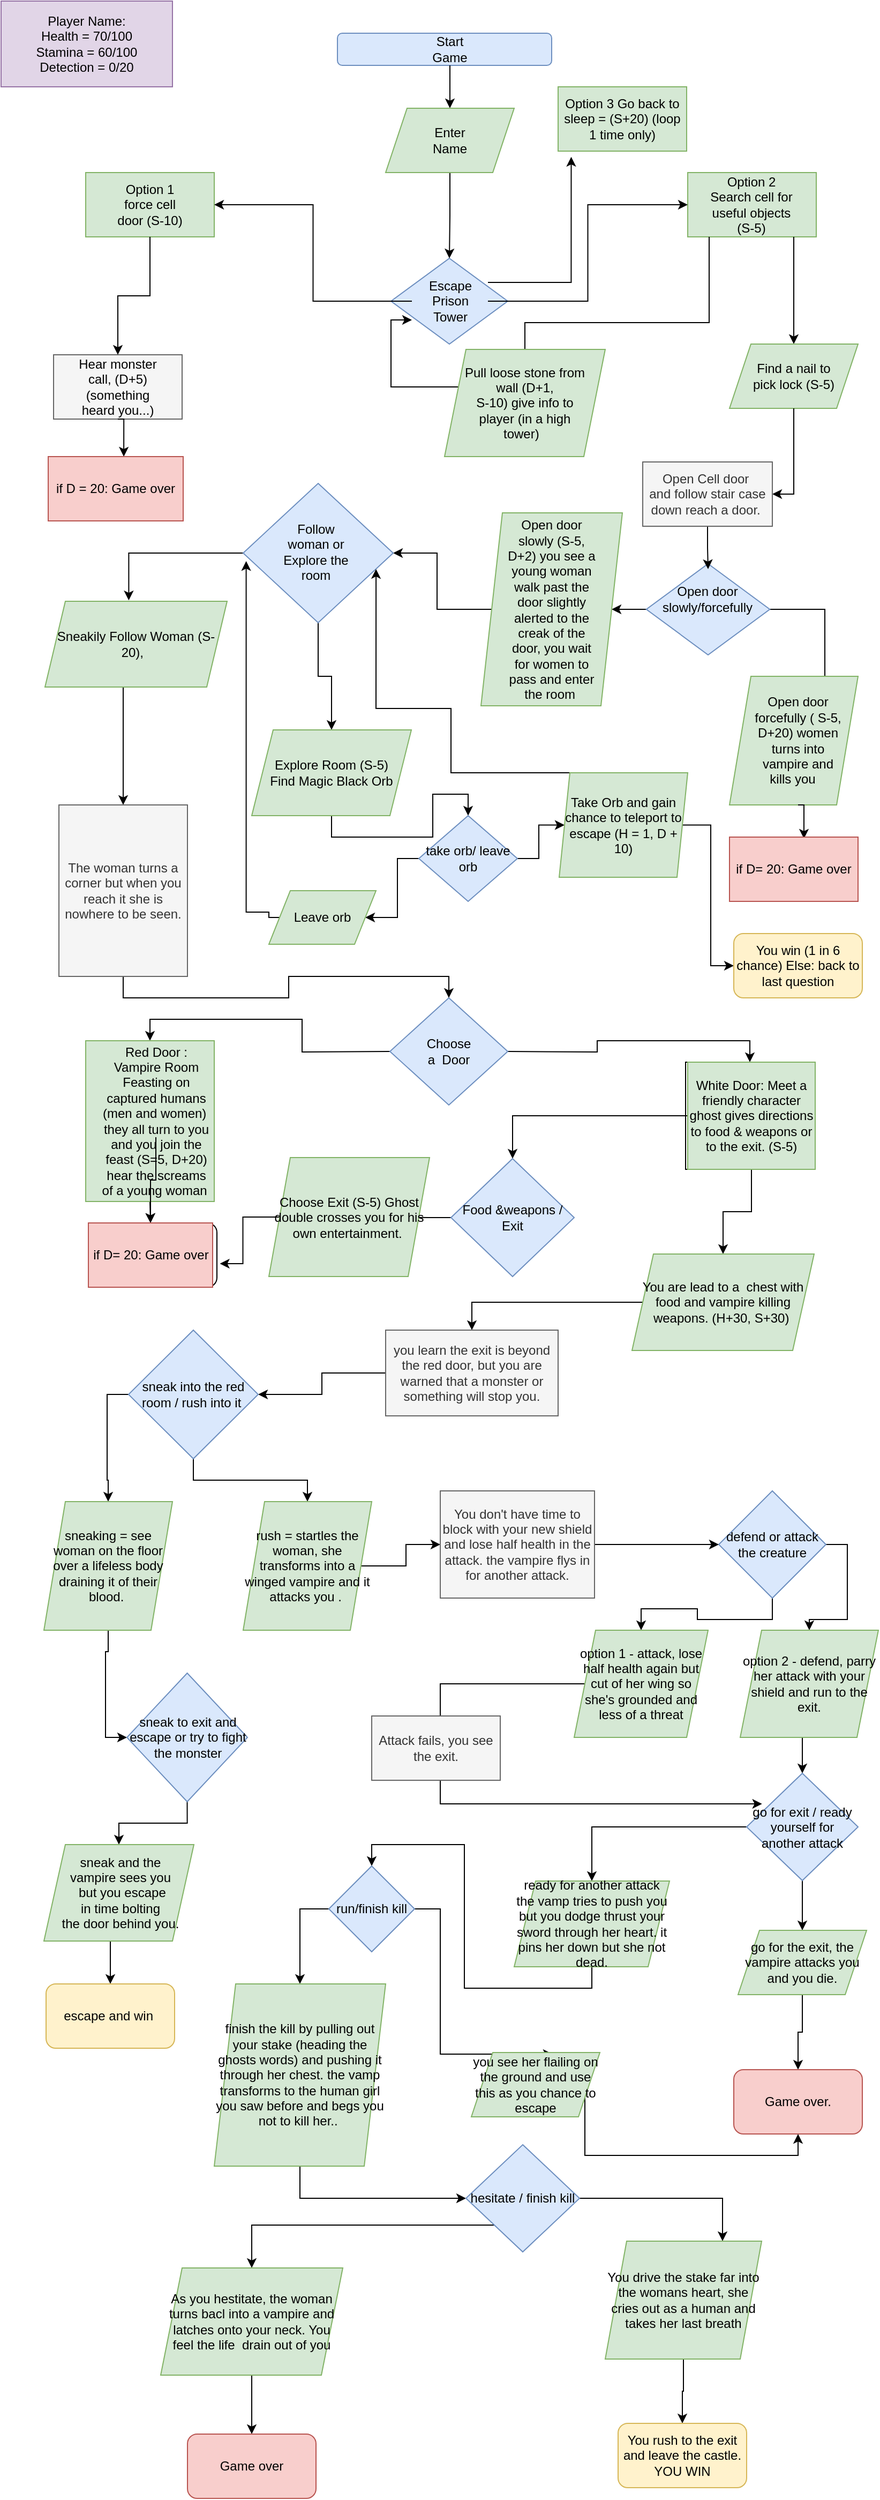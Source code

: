 <mxfile version="14.2.9" type="github">
  <diagram id="AGkp3YgMyCRiQ7xAGxLQ" name="Page-1">
    <mxGraphModel dx="1303" dy="898" grid="1" gridSize="10" guides="1" tooltips="1" connect="1" arrows="1" fold="1" page="1" pageScale="1" pageWidth="827" pageHeight="1169" math="0" shadow="0">
      <root>
        <mxCell id="0" />
        <mxCell id="1" parent="0" />
        <mxCell id="_lOXHjdYw6KjkfScFwBz-4" value="" style="rounded=0;whiteSpace=wrap;html=1;fillColor=#f5f5f5;strokeColor=#666666;fontColor=#333333;" vertex="1" parent="1">
          <mxGeometry x="49" y="330" width="120" height="60" as="geometry" />
        </mxCell>
        <mxCell id="mVKKj_rzwkYYP3pHzG7V-71" style="edgeStyle=orthogonalEdgeStyle;rounded=0;orthogonalLoop=1;jettySize=auto;html=1;exitX=1;exitY=0.5;exitDx=0;exitDy=0;entryX=0.778;entryY=0.143;entryDx=0;entryDy=0;entryPerimeter=0;" parent="1" source="mVKKj_rzwkYYP3pHzG7V-67" target="mVKKj_rzwkYYP3pHzG7V-66" edge="1">
          <mxGeometry relative="1" as="geometry" />
        </mxCell>
        <mxCell id="mVKKj_rzwkYYP3pHzG7V-80" style="edgeStyle=orthogonalEdgeStyle;rounded=0;orthogonalLoop=1;jettySize=auto;html=1;exitX=0;exitY=0.5;exitDx=0;exitDy=0;" parent="1" source="mVKKj_rzwkYYP3pHzG7V-67" target="mVKKj_rzwkYYP3pHzG7V-75" edge="1">
          <mxGeometry relative="1" as="geometry" />
        </mxCell>
        <mxCell id="mVKKj_rzwkYYP3pHzG7V-67" value="" style="rhombus;whiteSpace=wrap;html=1;fillColor=#dae8fc;strokeColor=#6c8ebf;" parent="1" vertex="1">
          <mxGeometry x="602.38" y="525" width="115.25" height="85" as="geometry" />
        </mxCell>
        <mxCell id="mVKKj_rzwkYYP3pHzG7V-27" value="" style="rounded=0;whiteSpace=wrap;html=1;fillColor=#d5e8d4;strokeColor=#82b366;" parent="1" vertex="1">
          <mxGeometry x="79" y="160" width="120" height="60" as="geometry" />
        </mxCell>
        <mxCell id="mVKKj_rzwkYYP3pHzG7V-28" value="" style="rounded=0;whiteSpace=wrap;html=1;fillColor=#d5e8d4;strokeColor=#82b366;" parent="1" vertex="1">
          <mxGeometry x="641" y="160" width="120" height="60" as="geometry" />
        </mxCell>
        <mxCell id="mVKKj_rzwkYYP3pHzG7V-25" value="" style="rhombus;whiteSpace=wrap;html=1;fillColor=#dae8fc;strokeColor=#6c8ebf;" parent="1" vertex="1">
          <mxGeometry x="364" y="240" width="109" height="80" as="geometry" />
        </mxCell>
        <mxCell id="mVKKj_rzwkYYP3pHzG7V-15" style="edgeStyle=orthogonalEdgeStyle;rounded=0;orthogonalLoop=1;jettySize=auto;html=1;exitX=0;exitY=0.5;exitDx=0;exitDy=0;entryX=0.5;entryY=0;entryDx=0;entryDy=0;" parent="1" target="mVKKj_rzwkYYP3pHzG7V-11" edge="1">
          <mxGeometry relative="1" as="geometry">
            <mxPoint x="363" y="980" as="sourcePoint" />
          </mxGeometry>
        </mxCell>
        <mxCell id="mVKKj_rzwkYYP3pHzG7V-16" style="edgeStyle=orthogonalEdgeStyle;rounded=0;orthogonalLoop=1;jettySize=auto;html=1;exitX=1;exitY=0.5;exitDx=0;exitDy=0;entryX=0.5;entryY=0;entryDx=0;entryDy=0;" parent="1" target="mVKKj_rzwkYYP3pHzG7V-12" edge="1">
          <mxGeometry relative="1" as="geometry">
            <mxPoint x="473" y="980" as="sourcePoint" />
          </mxGeometry>
        </mxCell>
        <mxCell id="mVKKj_rzwkYYP3pHzG7V-9" value="" style="rhombus;whiteSpace=wrap;html=1;fillColor=#dae8fc;strokeColor=#6c8ebf;" parent="1" vertex="1">
          <mxGeometry x="363" y="930" width="110" height="100" as="geometry" />
        </mxCell>
        <object label="" id="mVKKj_rzwkYYP3pHzG7V-1">
          <mxCell style="rounded=1;whiteSpace=wrap;html=1;fillColor=#dae8fc;strokeColor=#6c8ebf;" parent="1" vertex="1">
            <mxGeometry x="314" y="30" width="200" height="30" as="geometry" />
          </mxCell>
        </object>
        <mxCell id="mVKKj_rzwkYYP3pHzG7V-8" style="edgeStyle=orthogonalEdgeStyle;rounded=0;orthogonalLoop=1;jettySize=auto;html=1;entryX=0.5;entryY=0;entryDx=0;entryDy=0;" parent="1" target="mVKKj_rzwkYYP3pHzG7V-3" edge="1">
          <mxGeometry relative="1" as="geometry">
            <mxPoint x="419" y="70" as="sourcePoint" />
            <Array as="points">
              <mxPoint x="419" y="60" />
              <mxPoint x="419" y="60" />
            </Array>
          </mxGeometry>
        </mxCell>
        <mxCell id="mVKKj_rzwkYYP3pHzG7V-2" value="Start Game" style="text;html=1;strokeColor=none;fillColor=none;align=center;verticalAlign=middle;whiteSpace=wrap;rounded=0;" parent="1" vertex="1">
          <mxGeometry x="399" y="35" width="40" height="20" as="geometry" />
        </mxCell>
        <mxCell id="mVKKj_rzwkYYP3pHzG7V-26" style="edgeStyle=orthogonalEdgeStyle;rounded=0;orthogonalLoop=1;jettySize=auto;html=1;exitX=0.5;exitY=1;exitDx=0;exitDy=0;entryX=0.5;entryY=0;entryDx=0;entryDy=0;" parent="1" source="mVKKj_rzwkYYP3pHzG7V-3" target="mVKKj_rzwkYYP3pHzG7V-25" edge="1">
          <mxGeometry relative="1" as="geometry" />
        </mxCell>
        <mxCell id="mVKKj_rzwkYYP3pHzG7V-3" value="" style="shape=parallelogram;perimeter=parallelogramPerimeter;whiteSpace=wrap;html=1;fixedSize=1;fillColor=#d5e8d4;strokeColor=#82b366;" parent="1" vertex="1">
          <mxGeometry x="359" y="100" width="120" height="60" as="geometry" />
        </mxCell>
        <mxCell id="mVKKj_rzwkYYP3pHzG7V-6" value="Enter Name" style="text;html=1;strokeColor=none;fillColor=none;align=center;verticalAlign=middle;whiteSpace=wrap;rounded=0;" parent="1" vertex="1">
          <mxGeometry x="399" y="120" width="40" height="20" as="geometry" />
        </mxCell>
        <mxCell id="mVKKj_rzwkYYP3pHzG7V-7" style="edgeStyle=orthogonalEdgeStyle;rounded=0;orthogonalLoop=1;jettySize=auto;html=1;exitX=0.5;exitY=1;exitDx=0;exitDy=0;" parent="1" source="mVKKj_rzwkYYP3pHzG7V-6" target="mVKKj_rzwkYYP3pHzG7V-6" edge="1">
          <mxGeometry relative="1" as="geometry" />
        </mxCell>
        <mxCell id="mVKKj_rzwkYYP3pHzG7V-4" value="Choose a&amp;nbsp; Door" style="text;html=1;strokeColor=none;fillColor=none;align=center;verticalAlign=middle;whiteSpace=wrap;rounded=0;" parent="1" vertex="1">
          <mxGeometry x="402" y="950" width="32" height="60" as="geometry" />
        </mxCell>
        <mxCell id="mVKKj_rzwkYYP3pHzG7V-112" style="edgeStyle=orthogonalEdgeStyle;rounded=0;orthogonalLoop=1;jettySize=auto;html=1;exitX=0.5;exitY=1;exitDx=0;exitDy=0;entryX=0.5;entryY=0;entryDx=0;entryDy=0;" parent="1" source="mVKKj_rzwkYYP3pHzG7V-11" target="mVKKj_rzwkYYP3pHzG7V-110" edge="1">
          <mxGeometry relative="1" as="geometry" />
        </mxCell>
        <mxCell id="mVKKj_rzwkYYP3pHzG7V-11" value="" style="rounded=0;whiteSpace=wrap;html=1;fillColor=#d5e8d4;strokeColor=#82b366;" parent="1" vertex="1">
          <mxGeometry x="79" y="970" width="120" height="150" as="geometry" />
        </mxCell>
        <mxCell id="mVKKj_rzwkYYP3pHzG7V-12" value="" style="rounded=0;whiteSpace=wrap;html=1;" parent="1" vertex="1">
          <mxGeometry x="639" y="990" width="120" height="100" as="geometry" />
        </mxCell>
        <mxCell id="aACTHdseWjAm7IjOx82R-12" value="" style="edgeStyle=orthogonalEdgeStyle;rounded=0;orthogonalLoop=1;jettySize=auto;html=1;" parent="1" source="mVKKj_rzwkYYP3pHzG7V-13" target="mVKKj_rzwkYYP3pHzG7V-110" edge="1">
          <mxGeometry relative="1" as="geometry" />
        </mxCell>
        <mxCell id="mVKKj_rzwkYYP3pHzG7V-13" value="Red Door : Vampire Room Feasting on captured humans (men and women)&amp;nbsp;&lt;br&gt;they all turn to you and you join the feast (S=5, D+20) hear the screams of a young woman&amp;nbsp;" style="text;html=1;strokeColor=none;fillColor=none;align=center;verticalAlign=middle;whiteSpace=wrap;rounded=0;" parent="1" vertex="1">
          <mxGeometry x="91.5" y="1030" width="106" height="30" as="geometry" />
        </mxCell>
        <mxCell id="mVKKj_rzwkYYP3pHzG7V-115" style="edgeStyle=orthogonalEdgeStyle;rounded=0;orthogonalLoop=1;jettySize=auto;html=1;exitX=0;exitY=0.5;exitDx=0;exitDy=0;entryX=0.5;entryY=0;entryDx=0;entryDy=0;" parent="1" source="mVKKj_rzwkYYP3pHzG7V-14" target="mVKKj_rzwkYYP3pHzG7V-114" edge="1">
          <mxGeometry relative="1" as="geometry" />
        </mxCell>
        <mxCell id="mVKKj_rzwkYYP3pHzG7V-120" style="edgeStyle=orthogonalEdgeStyle;rounded=0;orthogonalLoop=1;jettySize=auto;html=1;exitX=0.5;exitY=1;exitDx=0;exitDy=0;entryX=0.5;entryY=0;entryDx=0;entryDy=0;" parent="1" source="mVKKj_rzwkYYP3pHzG7V-14" target="mVKKj_rzwkYYP3pHzG7V-119" edge="1">
          <mxGeometry relative="1" as="geometry" />
        </mxCell>
        <mxCell id="mVKKj_rzwkYYP3pHzG7V-14" value="White Door: Meet a friendly character ghost gives directions to food &amp;amp; weapons or to the exit. (S-5)" style="text;html=1;strokeColor=#82b366;fillColor=#d5e8d4;align=center;verticalAlign=middle;whiteSpace=wrap;rounded=0;" parent="1" vertex="1">
          <mxGeometry x="641" y="990" width="119" height="100" as="geometry" />
        </mxCell>
        <mxCell id="mVKKj_rzwkYYP3pHzG7V-52" style="edgeStyle=orthogonalEdgeStyle;rounded=0;orthogonalLoop=1;jettySize=auto;html=1;exitX=0.5;exitY=1;exitDx=0;exitDy=0;entryX=0.5;entryY=0;entryDx=0;entryDy=0;" parent="1" source="mVKKj_rzwkYYP3pHzG7V-22" target="mVKKj_rzwkYYP3pHzG7V-37" edge="1">
          <mxGeometry relative="1" as="geometry" />
        </mxCell>
        <mxCell id="mVKKj_rzwkYYP3pHzG7V-22" value="Option 1 force cell door (S-10)" style="text;html=1;strokeColor=none;fillColor=none;align=center;verticalAlign=middle;whiteSpace=wrap;rounded=0;" parent="1" vertex="1">
          <mxGeometry x="104" y="160" width="70" height="60" as="geometry" />
        </mxCell>
        <mxCell id="mVKKj_rzwkYYP3pHzG7V-53" style="edgeStyle=orthogonalEdgeStyle;rounded=0;orthogonalLoop=1;jettySize=auto;html=1;exitX=1;exitY=1;exitDx=0;exitDy=0;" parent="1" source="mVKKj_rzwkYYP3pHzG7V-23" target="mVKKj_rzwkYYP3pHzG7V-32" edge="1">
          <mxGeometry relative="1" as="geometry" />
        </mxCell>
        <mxCell id="mVKKj_rzwkYYP3pHzG7V-54" style="edgeStyle=orthogonalEdgeStyle;rounded=0;orthogonalLoop=1;jettySize=auto;html=1;exitX=0;exitY=1;exitDx=0;exitDy=0;entryX=0.5;entryY=0;entryDx=0;entryDy=0;" parent="1" source="mVKKj_rzwkYYP3pHzG7V-23" target="mVKKj_rzwkYYP3pHzG7V-35" edge="1">
          <mxGeometry relative="1" as="geometry">
            <Array as="points">
              <mxPoint x="661" y="300" />
              <mxPoint x="489" y="300" />
            </Array>
          </mxGeometry>
        </mxCell>
        <mxCell id="mVKKj_rzwkYYP3pHzG7V-23" value="Option 2 Search cell for useful objects (S-5)" style="text;html=1;strokeColor=none;fillColor=none;align=center;verticalAlign=middle;whiteSpace=wrap;rounded=0;" parent="1" vertex="1">
          <mxGeometry x="661" y="160" width="79" height="60" as="geometry" />
        </mxCell>
        <mxCell id="mVKKj_rzwkYYP3pHzG7V-29" style="edgeStyle=orthogonalEdgeStyle;rounded=0;orthogonalLoop=1;jettySize=auto;html=1;exitX=0;exitY=0.5;exitDx=0;exitDy=0;entryX=1;entryY=0.5;entryDx=0;entryDy=0;" parent="1" source="mVKKj_rzwkYYP3pHzG7V-18" target="mVKKj_rzwkYYP3pHzG7V-27" edge="1">
          <mxGeometry relative="1" as="geometry" />
        </mxCell>
        <mxCell id="mVKKj_rzwkYYP3pHzG7V-30" style="edgeStyle=orthogonalEdgeStyle;rounded=0;orthogonalLoop=1;jettySize=auto;html=1;exitX=1;exitY=0.5;exitDx=0;exitDy=0;entryX=0;entryY=0.5;entryDx=0;entryDy=0;" parent="1" source="mVKKj_rzwkYYP3pHzG7V-18" target="mVKKj_rzwkYYP3pHzG7V-28" edge="1">
          <mxGeometry relative="1" as="geometry" />
        </mxCell>
        <mxCell id="mVKKj_rzwkYYP3pHzG7V-100" style="edgeStyle=orthogonalEdgeStyle;rounded=0;orthogonalLoop=1;jettySize=auto;html=1;exitX=1;exitY=0.25;exitDx=0;exitDy=0;entryX=0.102;entryY=1.09;entryDx=0;entryDy=0;entryPerimeter=0;" parent="1" source="mVKKj_rzwkYYP3pHzG7V-18" target="mVKKj_rzwkYYP3pHzG7V-44" edge="1">
          <mxGeometry relative="1" as="geometry" />
        </mxCell>
        <mxCell id="mVKKj_rzwkYYP3pHzG7V-18" value="Escape Prison Tower" style="text;html=1;strokeColor=none;fillColor=none;align=center;verticalAlign=middle;whiteSpace=wrap;rounded=0;" parent="1" vertex="1">
          <mxGeometry x="383.5" y="245" width="71" height="70" as="geometry" />
        </mxCell>
        <mxCell id="mVKKj_rzwkYYP3pHzG7V-31" value="" style="shape=parallelogram;perimeter=parallelogramPerimeter;whiteSpace=wrap;html=1;fixedSize=1;fillColor=#d5e8d4;strokeColor=#82b366;" parent="1" vertex="1">
          <mxGeometry x="680" y="320" width="120" height="60" as="geometry" />
        </mxCell>
        <mxCell id="mVKKj_rzwkYYP3pHzG7V-57" style="edgeStyle=orthogonalEdgeStyle;rounded=0;orthogonalLoop=1;jettySize=auto;html=1;exitX=0.5;exitY=1;exitDx=0;exitDy=0;entryX=1;entryY=0.5;entryDx=0;entryDy=0;" parent="1" source="mVKKj_rzwkYYP3pHzG7V-32" target="mVKKj_rzwkYYP3pHzG7V-56" edge="1">
          <mxGeometry relative="1" as="geometry" />
        </mxCell>
        <mxCell id="mVKKj_rzwkYYP3pHzG7V-32" value="Find a nail to pick lock (S-5)" style="text;html=1;align=center;verticalAlign=middle;whiteSpace=wrap;rounded=0;" parent="1" vertex="1">
          <mxGeometry x="699" y="320" width="82" height="60" as="geometry" />
        </mxCell>
        <mxCell id="_lOXHjdYw6KjkfScFwBz-10" style="edgeStyle=orthogonalEdgeStyle;rounded=0;orthogonalLoop=1;jettySize=auto;html=1;entryX=0;entryY=0.75;entryDx=0;entryDy=0;" edge="1" parent="1" source="mVKKj_rzwkYYP3pHzG7V-34" target="mVKKj_rzwkYYP3pHzG7V-18">
          <mxGeometry relative="1" as="geometry">
            <Array as="points">
              <mxPoint x="489" y="360" />
              <mxPoint x="364" y="360" />
              <mxPoint x="364" y="298" />
            </Array>
          </mxGeometry>
        </mxCell>
        <mxCell id="mVKKj_rzwkYYP3pHzG7V-34" value="" style="shape=parallelogram;perimeter=parallelogramPerimeter;whiteSpace=wrap;html=1;fixedSize=1;fillColor=#d5e8d4;strokeColor=#82b366;" parent="1" vertex="1">
          <mxGeometry x="414" y="325" width="150" height="100" as="geometry" />
        </mxCell>
        <mxCell id="mVKKj_rzwkYYP3pHzG7V-35" value="Pull loose stone from wall (D+1, &lt;br&gt;S-10) give info to player (in a high tower)&amp;nbsp;&amp;nbsp;" style="text;html=1;strokeColor=none;fillColor=none;align=center;verticalAlign=middle;whiteSpace=wrap;rounded=0;" parent="1" vertex="1">
          <mxGeometry x="431" y="350" width="116" height="50" as="geometry" />
        </mxCell>
        <mxCell id="mVKKj_rzwkYYP3pHzG7V-61" style="edgeStyle=orthogonalEdgeStyle;rounded=0;orthogonalLoop=1;jettySize=auto;html=1;exitX=0.5;exitY=1;exitDx=0;exitDy=0;entryX=0.56;entryY=0;entryDx=0;entryDy=0;entryPerimeter=0;" parent="1" source="mVKKj_rzwkYYP3pHzG7V-37" target="mVKKj_rzwkYYP3pHzG7V-60" edge="1">
          <mxGeometry relative="1" as="geometry">
            <mxPoint x="109" y="400" as="sourcePoint" />
          </mxGeometry>
        </mxCell>
        <mxCell id="mVKKj_rzwkYYP3pHzG7V-37" value="Hear monster call, (D+5) (something heard you...)" style="text;html=1;strokeColor=none;fillColor=none;align=center;verticalAlign=middle;whiteSpace=wrap;rounded=0;" parent="1" vertex="1">
          <mxGeometry x="69" y="330" width="80" height="60" as="geometry" />
        </mxCell>
        <mxCell id="mVKKj_rzwkYYP3pHzG7V-41" value="" style="rounded=0;whiteSpace=wrap;html=1;" parent="1" vertex="1">
          <mxGeometry width="160" height="80" as="geometry" />
        </mxCell>
        <mxCell id="mVKKj_rzwkYYP3pHzG7V-42" value="Player Name:&lt;br&gt;Health = 70/100&lt;br&gt;Stamina = 60/100&lt;br&gt;Detection = 0/20" style="text;html=1;strokeColor=#9673a6;fillColor=#e1d5e7;align=center;verticalAlign=middle;whiteSpace=wrap;rounded=0;" parent="1" vertex="1">
          <mxGeometry width="160" height="80" as="geometry" />
        </mxCell>
        <mxCell id="mVKKj_rzwkYYP3pHzG7V-43" value="" style="rounded=0;whiteSpace=wrap;html=1;" parent="1" vertex="1">
          <mxGeometry x="520" y="80" width="120" height="60" as="geometry" />
        </mxCell>
        <mxCell id="mVKKj_rzwkYYP3pHzG7V-44" value="Option 3 Go back to sleep = (S+20) (loop 1 time only)" style="text;html=1;strokeColor=#82b366;fillColor=#d5e8d4;align=center;verticalAlign=middle;whiteSpace=wrap;rounded=0;" parent="1" vertex="1">
          <mxGeometry x="520" y="80" width="120" height="60" as="geometry" />
        </mxCell>
        <mxCell id="mVKKj_rzwkYYP3pHzG7V-55" value="" style="rounded=0;whiteSpace=wrap;html=1;" parent="1" vertex="1">
          <mxGeometry x="600" y="430" width="120" height="60" as="geometry" />
        </mxCell>
        <mxCell id="mVKKj_rzwkYYP3pHzG7V-70" style="edgeStyle=orthogonalEdgeStyle;rounded=0;orthogonalLoop=1;jettySize=auto;html=1;exitX=0.5;exitY=1;exitDx=0;exitDy=0;entryX=0.506;entryY=0.238;entryDx=0;entryDy=0;entryPerimeter=0;" parent="1" source="mVKKj_rzwkYYP3pHzG7V-56" target="mVKKj_rzwkYYP3pHzG7V-65" edge="1">
          <mxGeometry relative="1" as="geometry" />
        </mxCell>
        <mxCell id="mVKKj_rzwkYYP3pHzG7V-56" value="Open Cell door&amp;nbsp;&lt;br&gt;and follow stair case down reach a door.&amp;nbsp;" style="text;html=1;strokeColor=#666666;fillColor=#f5f5f5;align=center;verticalAlign=middle;whiteSpace=wrap;rounded=0;fontColor=#333333;" parent="1" vertex="1">
          <mxGeometry x="599" y="430" width="121" height="60" as="geometry" />
        </mxCell>
        <mxCell id="mVKKj_rzwkYYP3pHzG7V-59" value="" style="rounded=1;whiteSpace=wrap;html=1;" parent="1" vertex="1">
          <mxGeometry x="44" y="425" width="120" height="60" as="geometry" />
        </mxCell>
        <mxCell id="mVKKj_rzwkYYP3pHzG7V-60" value="if D = 20: Game over" style="text;html=1;strokeColor=#b85450;fillColor=#f8cecc;align=center;verticalAlign=middle;whiteSpace=wrap;rounded=0;" parent="1" vertex="1">
          <mxGeometry x="44" y="425" width="126" height="60" as="geometry" />
        </mxCell>
        <mxCell id="mVKKj_rzwkYYP3pHzG7V-63" value="" style="shape=parallelogram;perimeter=parallelogramPerimeter;whiteSpace=wrap;html=1;fixedSize=1;fillColor=#d5e8d4;strokeColor=#82b366;" parent="1" vertex="1">
          <mxGeometry x="680" y="630" width="120" height="120" as="geometry" />
        </mxCell>
        <mxCell id="mVKKj_rzwkYYP3pHzG7V-74" style="edgeStyle=orthogonalEdgeStyle;rounded=0;orthogonalLoop=1;jettySize=auto;html=1;exitX=0.5;exitY=1;exitDx=0;exitDy=0;entryX=0.579;entryY=0.024;entryDx=0;entryDy=0;entryPerimeter=0;" parent="1" source="mVKKj_rzwkYYP3pHzG7V-66" target="mVKKj_rzwkYYP3pHzG7V-73" edge="1">
          <mxGeometry relative="1" as="geometry" />
        </mxCell>
        <mxCell id="mVKKj_rzwkYYP3pHzG7V-66" value="Open door forcefully ( S-5, D+20) women turns into vampire and kills you&amp;nbsp; &amp;nbsp;" style="text;html=1;strokeColor=none;fillColor=none;align=center;verticalAlign=middle;whiteSpace=wrap;rounded=0;" parent="1" vertex="1">
          <mxGeometry x="699" y="630" width="90" height="120" as="geometry" />
        </mxCell>
        <mxCell id="mVKKj_rzwkYYP3pHzG7V-65" value="Open door slowly/forcefully" style="text;html=1;align=center;verticalAlign=middle;whiteSpace=wrap;rounded=0;" parent="1" vertex="1">
          <mxGeometry x="617.25" y="505" width="84.5" height="105" as="geometry" />
        </mxCell>
        <mxCell id="mVKKj_rzwkYYP3pHzG7V-72" value="" style="rounded=1;whiteSpace=wrap;html=1;" parent="1" vertex="1">
          <mxGeometry x="680" y="780" width="120" height="60" as="geometry" />
        </mxCell>
        <mxCell id="mVKKj_rzwkYYP3pHzG7V-73" value="if D= 20: Game over" style="text;html=1;strokeColor=#b85450;fillColor=#f8cecc;align=center;verticalAlign=middle;whiteSpace=wrap;rounded=0;" parent="1" vertex="1">
          <mxGeometry x="680" y="780" width="120" height="60" as="geometry" />
        </mxCell>
        <mxCell id="mVKKj_rzwkYYP3pHzG7V-82" style="edgeStyle=orthogonalEdgeStyle;rounded=0;orthogonalLoop=1;jettySize=auto;html=1;exitX=0;exitY=0.5;exitDx=0;exitDy=0;entryX=1;entryY=0.5;entryDx=0;entryDy=0;" parent="1" source="mVKKj_rzwkYYP3pHzG7V-75" target="mVKKj_rzwkYYP3pHzG7V-81" edge="1">
          <mxGeometry relative="1" as="geometry" />
        </mxCell>
        <mxCell id="mVKKj_rzwkYYP3pHzG7V-75" value="" style="shape=parallelogram;perimeter=parallelogramPerimeter;whiteSpace=wrap;html=1;fixedSize=1;fillColor=#d5e8d4;strokeColor=#82b366;" parent="1" vertex="1">
          <mxGeometry x="448" y="477.5" width="132" height="180" as="geometry" />
        </mxCell>
        <mxCell id="mVKKj_rzwkYYP3pHzG7V-76" value="Open door slowly (S-5, D+2) you see a young woman walk past the door slightly alerted to the creak of the door, you wait for women to pass and enter the room&amp;nbsp;" style="text;html=1;strokeColor=none;fillColor=none;align=center;verticalAlign=middle;whiteSpace=wrap;rounded=0;" parent="1" vertex="1">
          <mxGeometry x="469" y="507.5" width="90" height="120" as="geometry" />
        </mxCell>
        <mxCell id="mVKKj_rzwkYYP3pHzG7V-88" style="edgeStyle=orthogonalEdgeStyle;rounded=0;orthogonalLoop=1;jettySize=auto;html=1;exitX=0;exitY=0.5;exitDx=0;exitDy=0;entryX=0.46;entryY=-0.011;entryDx=0;entryDy=0;entryPerimeter=0;" parent="1" source="mVKKj_rzwkYYP3pHzG7V-81" target="mVKKj_rzwkYYP3pHzG7V-86" edge="1">
          <mxGeometry relative="1" as="geometry" />
        </mxCell>
        <mxCell id="mVKKj_rzwkYYP3pHzG7V-89" style="edgeStyle=orthogonalEdgeStyle;rounded=0;orthogonalLoop=1;jettySize=auto;html=1;exitX=0.5;exitY=1;exitDx=0;exitDy=0;entryX=0.5;entryY=0;entryDx=0;entryDy=0;" parent="1" source="mVKKj_rzwkYYP3pHzG7V-81" target="mVKKj_rzwkYYP3pHzG7V-87" edge="1">
          <mxGeometry relative="1" as="geometry" />
        </mxCell>
        <mxCell id="mVKKj_rzwkYYP3pHzG7V-81" value="" style="rhombus;whiteSpace=wrap;html=1;fillColor=#dae8fc;strokeColor=#6c8ebf;" parent="1" vertex="1">
          <mxGeometry x="226" y="450" width="140" height="130" as="geometry" />
        </mxCell>
        <mxCell id="mVKKj_rzwkYYP3pHzG7V-83" value="Follow woman or Explore the room" style="text;html=1;strokeColor=none;fillColor=none;align=center;verticalAlign=middle;whiteSpace=wrap;rounded=0;" parent="1" vertex="1">
          <mxGeometry x="262" y="477.5" width="64" height="72.5" as="geometry" />
        </mxCell>
        <mxCell id="mVKKj_rzwkYYP3pHzG7V-102" style="edgeStyle=orthogonalEdgeStyle;rounded=0;orthogonalLoop=1;jettySize=auto;html=1;exitX=0.5;exitY=1;exitDx=0;exitDy=0;entryX=0.5;entryY=0;entryDx=0;entryDy=0;" parent="1" source="mVKKj_rzwkYYP3pHzG7V-86" target="mVKKj_rzwkYYP3pHzG7V-101" edge="1">
          <mxGeometry relative="1" as="geometry">
            <Array as="points">
              <mxPoint x="114" y="640" />
            </Array>
          </mxGeometry>
        </mxCell>
        <mxCell id="mVKKj_rzwkYYP3pHzG7V-86" value="Sneakily Follow Woman (S-20),&amp;nbsp;&amp;nbsp;" style="shape=parallelogram;perimeter=parallelogramPerimeter;whiteSpace=wrap;html=1;fixedSize=1;size=19;fillColor=#d5e8d4;strokeColor=#82b366;" parent="1" vertex="1">
          <mxGeometry x="41" y="560" width="170" height="80" as="geometry" />
        </mxCell>
        <mxCell id="mVKKj_rzwkYYP3pHzG7V-95" style="edgeStyle=orthogonalEdgeStyle;rounded=0;orthogonalLoop=1;jettySize=auto;html=1;exitX=0.5;exitY=1;exitDx=0;exitDy=0;entryX=0.5;entryY=0;entryDx=0;entryDy=0;" parent="1" source="mVKKj_rzwkYYP3pHzG7V-87" target="mVKKj_rzwkYYP3pHzG7V-92" edge="1">
          <mxGeometry relative="1" as="geometry" />
        </mxCell>
        <mxCell id="mVKKj_rzwkYYP3pHzG7V-87" value="Explore Room (S-5)&lt;br&gt;Find Magic Black Orb" style="shape=parallelogram;perimeter=parallelogramPerimeter;whiteSpace=wrap;html=1;fixedSize=1;fillColor=#d5e8d4;strokeColor=#82b366;" parent="1" vertex="1">
          <mxGeometry x="234" y="680" width="149" height="80" as="geometry" />
        </mxCell>
        <mxCell id="mVKKj_rzwkYYP3pHzG7V-96" style="edgeStyle=orthogonalEdgeStyle;rounded=0;orthogonalLoop=1;jettySize=auto;html=1;exitX=1;exitY=0.5;exitDx=0;exitDy=0;entryX=0;entryY=0.5;entryDx=0;entryDy=0;" parent="1" source="mVKKj_rzwkYYP3pHzG7V-92" target="mVKKj_rzwkYYP3pHzG7V-93" edge="1">
          <mxGeometry relative="1" as="geometry" />
        </mxCell>
        <mxCell id="_lOXHjdYw6KjkfScFwBz-7" style="edgeStyle=orthogonalEdgeStyle;rounded=0;orthogonalLoop=1;jettySize=auto;html=1;exitX=0;exitY=0.5;exitDx=0;exitDy=0;entryX=1;entryY=0.5;entryDx=0;entryDy=0;" edge="1" parent="1" source="mVKKj_rzwkYYP3pHzG7V-92" target="mVKKj_rzwkYYP3pHzG7V-94">
          <mxGeometry relative="1" as="geometry" />
        </mxCell>
        <mxCell id="mVKKj_rzwkYYP3pHzG7V-92" value="take orb/ leave orb" style="rhombus;whiteSpace=wrap;html=1;fillColor=#dae8fc;strokeColor=#6c8ebf;" parent="1" vertex="1">
          <mxGeometry x="390" y="760" width="92" height="80" as="geometry" />
        </mxCell>
        <mxCell id="mVKKj_rzwkYYP3pHzG7V-106" style="edgeStyle=orthogonalEdgeStyle;rounded=0;orthogonalLoop=1;jettySize=auto;html=1;exitX=1;exitY=0.5;exitDx=0;exitDy=0;entryX=0;entryY=0.5;entryDx=0;entryDy=0;" parent="1" source="mVKKj_rzwkYYP3pHzG7V-93" target="mVKKj_rzwkYYP3pHzG7V-105" edge="1">
          <mxGeometry relative="1" as="geometry" />
        </mxCell>
        <mxCell id="_lOXHjdYw6KjkfScFwBz-1" style="edgeStyle=orthogonalEdgeStyle;rounded=0;orthogonalLoop=1;jettySize=auto;html=1;exitX=0.25;exitY=0;exitDx=0;exitDy=0;entryX=0.886;entryY=0.615;entryDx=0;entryDy=0;entryPerimeter=0;" edge="1" parent="1" source="mVKKj_rzwkYYP3pHzG7V-93" target="mVKKj_rzwkYYP3pHzG7V-81">
          <mxGeometry relative="1" as="geometry">
            <Array as="points">
              <mxPoint x="420" y="720" />
              <mxPoint x="420" y="660" />
              <mxPoint x="350" y="660" />
            </Array>
          </mxGeometry>
        </mxCell>
        <mxCell id="mVKKj_rzwkYYP3pHzG7V-93" value="Take Orb and gain chance to teleport to escape (H = 1, D + 10)" style="shape=parallelogram;perimeter=parallelogramPerimeter;whiteSpace=wrap;html=1;fixedSize=1;size=10;fillColor=#d5e8d4;strokeColor=#82b366;" parent="1" vertex="1">
          <mxGeometry x="521" y="720" width="120" height="97.5" as="geometry" />
        </mxCell>
        <mxCell id="aACTHdseWjAm7IjOx82R-62" style="edgeStyle=orthogonalEdgeStyle;rounded=0;orthogonalLoop=1;jettySize=auto;html=1;exitX=0;exitY=0.5;exitDx=0;exitDy=0;entryX=0.02;entryY=0.558;entryDx=0;entryDy=0;entryPerimeter=0;" parent="1" source="mVKKj_rzwkYYP3pHzG7V-94" target="mVKKj_rzwkYYP3pHzG7V-81" edge="1">
          <mxGeometry relative="1" as="geometry">
            <Array as="points">
              <mxPoint x="250" y="855" />
              <mxPoint x="250" y="850" />
              <mxPoint x="229" y="850" />
            </Array>
          </mxGeometry>
        </mxCell>
        <mxCell id="mVKKj_rzwkYYP3pHzG7V-94" value="Leave orb" style="shape=parallelogram;perimeter=parallelogramPerimeter;whiteSpace=wrap;html=1;fixedSize=1;fillColor=#d5e8d4;strokeColor=#82b366;" parent="1" vertex="1">
          <mxGeometry x="250" y="830" width="100" height="50" as="geometry" />
        </mxCell>
        <mxCell id="mVKKj_rzwkYYP3pHzG7V-103" style="edgeStyle=orthogonalEdgeStyle;rounded=0;orthogonalLoop=1;jettySize=auto;html=1;exitX=0.5;exitY=1;exitDx=0;exitDy=0;entryX=0.5;entryY=0;entryDx=0;entryDy=0;" parent="1" source="mVKKj_rzwkYYP3pHzG7V-101" target="mVKKj_rzwkYYP3pHzG7V-9" edge="1">
          <mxGeometry relative="1" as="geometry" />
        </mxCell>
        <mxCell id="mVKKj_rzwkYYP3pHzG7V-101" value="The woman turns a corner but when you reach it she is nowhere to be seen." style="rounded=0;whiteSpace=wrap;html=1;fillColor=#f5f5f5;strokeColor=#666666;fontColor=#333333;" parent="1" vertex="1">
          <mxGeometry x="54" y="750" width="120" height="160" as="geometry" />
        </mxCell>
        <mxCell id="mVKKj_rzwkYYP3pHzG7V-105" value="You win (1 in 6 chance) Else: back to last question" style="rounded=1;whiteSpace=wrap;html=1;fillColor=#fff2cc;strokeColor=#d6b656;" parent="1" vertex="1">
          <mxGeometry x="684" y="870" width="120" height="60" as="geometry" />
        </mxCell>
        <mxCell id="mVKKj_rzwkYYP3pHzG7V-109" value="" style="rounded=1;whiteSpace=wrap;html=1;" parent="1" vertex="1">
          <mxGeometry x="81.5" y="1140" width="120" height="60" as="geometry" />
        </mxCell>
        <mxCell id="mVKKj_rzwkYYP3pHzG7V-110" value="if D= 20: Game over" style="text;html=1;strokeColor=#b85450;fillColor=#f8cecc;align=center;verticalAlign=middle;whiteSpace=wrap;rounded=0;" parent="1" vertex="1">
          <mxGeometry x="81.5" y="1140" width="116" height="60" as="geometry" />
        </mxCell>
        <mxCell id="mVKKj_rzwkYYP3pHzG7V-117" style="edgeStyle=orthogonalEdgeStyle;rounded=0;orthogonalLoop=1;jettySize=auto;html=1;exitX=0;exitY=0.5;exitDx=0;exitDy=0;" parent="1" source="mVKKj_rzwkYYP3pHzG7V-114" target="mVKKj_rzwkYYP3pHzG7V-116" edge="1">
          <mxGeometry relative="1" as="geometry" />
        </mxCell>
        <mxCell id="mVKKj_rzwkYYP3pHzG7V-114" value="Food &amp;amp;weapons / Exit" style="rhombus;whiteSpace=wrap;html=1;fillColor=#dae8fc;strokeColor=#6c8ebf;" parent="1" vertex="1">
          <mxGeometry x="420" y="1080" width="115" height="110" as="geometry" />
        </mxCell>
        <mxCell id="mVKKj_rzwkYYP3pHzG7V-118" style="edgeStyle=orthogonalEdgeStyle;rounded=0;orthogonalLoop=1;jettySize=auto;html=1;exitX=0;exitY=0.5;exitDx=0;exitDy=0;entryX=1.023;entryY=0.633;entryDx=0;entryDy=0;entryPerimeter=0;" parent="1" source="mVKKj_rzwkYYP3pHzG7V-116" target="mVKKj_rzwkYYP3pHzG7V-109" edge="1">
          <mxGeometry relative="1" as="geometry" />
        </mxCell>
        <mxCell id="mVKKj_rzwkYYP3pHzG7V-116" value="Choose Exit (S-5) Ghost double crosses you for his own entertainment.&amp;nbsp;" style="shape=parallelogram;perimeter=parallelogramPerimeter;whiteSpace=wrap;html=1;fixedSize=1;fillColor=#d5e8d4;strokeColor=#82b366;" parent="1" vertex="1">
          <mxGeometry x="250" y="1079" width="150" height="111" as="geometry" />
        </mxCell>
        <mxCell id="aACTHdseWjAm7IjOx82R-3" style="edgeStyle=orthogonalEdgeStyle;rounded=0;orthogonalLoop=1;jettySize=auto;html=1;exitX=0;exitY=0.5;exitDx=0;exitDy=0;entryX=0.5;entryY=0;entryDx=0;entryDy=0;" parent="1" source="mVKKj_rzwkYYP3pHzG7V-119" target="aACTHdseWjAm7IjOx82R-2" edge="1">
          <mxGeometry relative="1" as="geometry" />
        </mxCell>
        <mxCell id="mVKKj_rzwkYYP3pHzG7V-119" value="You are lead to a&amp;nbsp; chest with food and vampire killing weapons. (H+30, S+30)&amp;nbsp;" style="shape=parallelogram;perimeter=parallelogramPerimeter;whiteSpace=wrap;html=1;fixedSize=1;fillColor=#d5e8d4;strokeColor=#82b366;" parent="1" vertex="1">
          <mxGeometry x="589" y="1169" width="170" height="90" as="geometry" />
        </mxCell>
        <mxCell id="aACTHdseWjAm7IjOx82R-5" style="edgeStyle=orthogonalEdgeStyle;rounded=0;orthogonalLoop=1;jettySize=auto;html=1;exitX=0;exitY=0.5;exitDx=0;exitDy=0;" parent="1" source="aACTHdseWjAm7IjOx82R-2" target="aACTHdseWjAm7IjOx82R-4" edge="1">
          <mxGeometry relative="1" as="geometry" />
        </mxCell>
        <mxCell id="aACTHdseWjAm7IjOx82R-2" value="you learn the exit is beyond the red door, but you are warned that a monster or something will stop you." style="rounded=0;whiteSpace=wrap;html=1;fillColor=#f5f5f5;strokeColor=#666666;fontColor=#333333;" parent="1" vertex="1">
          <mxGeometry x="359" y="1240" width="161" height="80" as="geometry" />
        </mxCell>
        <mxCell id="aACTHdseWjAm7IjOx82R-8" style="edgeStyle=orthogonalEdgeStyle;rounded=0;orthogonalLoop=1;jettySize=auto;html=1;exitX=0;exitY=0.5;exitDx=0;exitDy=0;entryX=0.5;entryY=0;entryDx=0;entryDy=0;" parent="1" source="aACTHdseWjAm7IjOx82R-4" target="aACTHdseWjAm7IjOx82R-6" edge="1">
          <mxGeometry relative="1" as="geometry" />
        </mxCell>
        <mxCell id="aACTHdseWjAm7IjOx82R-9" style="edgeStyle=orthogonalEdgeStyle;rounded=0;orthogonalLoop=1;jettySize=auto;html=1;exitX=0.5;exitY=1;exitDx=0;exitDy=0;entryX=0.5;entryY=0;entryDx=0;entryDy=0;" parent="1" source="aACTHdseWjAm7IjOx82R-4" target="aACTHdseWjAm7IjOx82R-7" edge="1">
          <mxGeometry relative="1" as="geometry" />
        </mxCell>
        <mxCell id="aACTHdseWjAm7IjOx82R-4" value="sneak into the red room / rush into it&amp;nbsp;" style="rhombus;whiteSpace=wrap;html=1;fillColor=#dae8fc;strokeColor=#6c8ebf;" parent="1" vertex="1">
          <mxGeometry x="119" y="1240" width="121" height="120" as="geometry" />
        </mxCell>
        <mxCell id="aACTHdseWjAm7IjOx82R-52" style="edgeStyle=orthogonalEdgeStyle;rounded=0;orthogonalLoop=1;jettySize=auto;html=1;exitX=0.5;exitY=1;exitDx=0;exitDy=0;entryX=0;entryY=0.5;entryDx=0;entryDy=0;" parent="1" source="aACTHdseWjAm7IjOx82R-6" target="aACTHdseWjAm7IjOx82R-51" edge="1">
          <mxGeometry relative="1" as="geometry" />
        </mxCell>
        <mxCell id="aACTHdseWjAm7IjOx82R-6" value="sneaking = see woman on the floor over a lifeless body draining it of their blood.&amp;nbsp;" style="shape=parallelogram;perimeter=parallelogramPerimeter;whiteSpace=wrap;html=1;fixedSize=1;fillColor=#d5e8d4;strokeColor=#82b366;" parent="1" vertex="1">
          <mxGeometry x="40" y="1400" width="120" height="120" as="geometry" />
        </mxCell>
        <mxCell id="aACTHdseWjAm7IjOx82R-15" style="edgeStyle=orthogonalEdgeStyle;rounded=0;orthogonalLoop=1;jettySize=auto;html=1;exitX=1;exitY=0.5;exitDx=0;exitDy=0;entryX=0;entryY=0.5;entryDx=0;entryDy=0;" parent="1" source="aACTHdseWjAm7IjOx82R-7" target="aACTHdseWjAm7IjOx82R-14" edge="1">
          <mxGeometry relative="1" as="geometry" />
        </mxCell>
        <mxCell id="aACTHdseWjAm7IjOx82R-7" value="rush = startles the woman, she transforms into a winged vampire and it attacks you .&amp;nbsp;" style="shape=parallelogram;perimeter=parallelogramPerimeter;whiteSpace=wrap;html=1;fixedSize=1;fillColor=#d5e8d4;strokeColor=#82b366;" parent="1" vertex="1">
          <mxGeometry x="226" y="1400" width="120" height="120" as="geometry" />
        </mxCell>
        <mxCell id="aACTHdseWjAm7IjOx82R-19" style="edgeStyle=orthogonalEdgeStyle;rounded=0;orthogonalLoop=1;jettySize=auto;html=1;exitX=1;exitY=0.5;exitDx=0;exitDy=0;" parent="1" source="aACTHdseWjAm7IjOx82R-13" target="aACTHdseWjAm7IjOx82R-17" edge="1">
          <mxGeometry relative="1" as="geometry" />
        </mxCell>
        <mxCell id="aACTHdseWjAm7IjOx82R-20" style="edgeStyle=orthogonalEdgeStyle;rounded=0;orthogonalLoop=1;jettySize=auto;html=1;exitX=0.5;exitY=1;exitDx=0;exitDy=0;entryX=0.5;entryY=0;entryDx=0;entryDy=0;" parent="1" source="aACTHdseWjAm7IjOx82R-13" target="aACTHdseWjAm7IjOx82R-18" edge="1">
          <mxGeometry relative="1" as="geometry" />
        </mxCell>
        <mxCell id="aACTHdseWjAm7IjOx82R-13" value="defend or attack the creature" style="rhombus;whiteSpace=wrap;html=1;fillColor=#dae8fc;strokeColor=#6c8ebf;" parent="1" vertex="1">
          <mxGeometry x="670" y="1390" width="100" height="100" as="geometry" />
        </mxCell>
        <mxCell id="aACTHdseWjAm7IjOx82R-16" style="edgeStyle=orthogonalEdgeStyle;rounded=0;orthogonalLoop=1;jettySize=auto;html=1;exitX=1;exitY=0.5;exitDx=0;exitDy=0;entryX=0;entryY=0.5;entryDx=0;entryDy=0;" parent="1" source="aACTHdseWjAm7IjOx82R-14" target="aACTHdseWjAm7IjOx82R-13" edge="1">
          <mxGeometry relative="1" as="geometry" />
        </mxCell>
        <mxCell id="aACTHdseWjAm7IjOx82R-14" value="You don&#39;t have time to block with your new shield and lose half health in the attack. the vampire flys in for another attack." style="rounded=0;whiteSpace=wrap;html=1;fillColor=#f5f5f5;strokeColor=#666666;fontColor=#333333;" parent="1" vertex="1">
          <mxGeometry x="410" y="1390" width="144" height="100" as="geometry" />
        </mxCell>
        <mxCell id="aACTHdseWjAm7IjOx82R-22" style="edgeStyle=orthogonalEdgeStyle;rounded=0;orthogonalLoop=1;jettySize=auto;html=1;exitX=0.5;exitY=1;exitDx=0;exitDy=0;entryX=0.5;entryY=0;entryDx=0;entryDy=0;" parent="1" source="aACTHdseWjAm7IjOx82R-17" target="aACTHdseWjAm7IjOx82R-21" edge="1">
          <mxGeometry relative="1" as="geometry" />
        </mxCell>
        <mxCell id="aACTHdseWjAm7IjOx82R-17" value="option 2 - defend, parry her attack with your shield and run to the exit." style="shape=parallelogram;perimeter=parallelogramPerimeter;whiteSpace=wrap;html=1;fixedSize=1;fillColor=#d5e8d4;strokeColor=#82b366;" parent="1" vertex="1">
          <mxGeometry x="690" y="1520" width="129" height="100" as="geometry" />
        </mxCell>
        <mxCell id="aACTHdseWjAm7IjOx82R-58" style="edgeStyle=orthogonalEdgeStyle;rounded=0;orthogonalLoop=1;jettySize=auto;html=1;exitX=0;exitY=0.5;exitDx=0;exitDy=0;entryX=0.138;entryY=0.285;entryDx=0;entryDy=0;entryPerimeter=0;" parent="1" source="aACTHdseWjAm7IjOx82R-18" target="aACTHdseWjAm7IjOx82R-21" edge="1">
          <mxGeometry relative="1" as="geometry">
            <mxPoint x="490" y="1850" as="targetPoint" />
            <Array as="points">
              <mxPoint x="410" y="1570" />
              <mxPoint x="410" y="1682" />
            </Array>
          </mxGeometry>
        </mxCell>
        <mxCell id="aACTHdseWjAm7IjOx82R-18" value="option 1 - attack, lose half health again but cut of her wing so she&#39;s grounded and less of a threat" style="shape=parallelogram;perimeter=parallelogramPerimeter;whiteSpace=wrap;html=1;fixedSize=1;fillColor=#d5e8d4;strokeColor=#82b366;" parent="1" vertex="1">
          <mxGeometry x="535" y="1520" width="125" height="100" as="geometry" />
        </mxCell>
        <mxCell id="aACTHdseWjAm7IjOx82R-24" style="edgeStyle=orthogonalEdgeStyle;rounded=0;orthogonalLoop=1;jettySize=auto;html=1;exitX=0.5;exitY=1;exitDx=0;exitDy=0;entryX=0.5;entryY=0;entryDx=0;entryDy=0;" parent="1" source="aACTHdseWjAm7IjOx82R-21" target="aACTHdseWjAm7IjOx82R-23" edge="1">
          <mxGeometry relative="1" as="geometry" />
        </mxCell>
        <mxCell id="aACTHdseWjAm7IjOx82R-28" style="edgeStyle=orthogonalEdgeStyle;rounded=0;orthogonalLoop=1;jettySize=auto;html=1;exitX=0;exitY=0.5;exitDx=0;exitDy=0;" parent="1" source="aACTHdseWjAm7IjOx82R-21" target="aACTHdseWjAm7IjOx82R-27" edge="1">
          <mxGeometry relative="1" as="geometry" />
        </mxCell>
        <mxCell id="aACTHdseWjAm7IjOx82R-21" value="go for exit / ready yourself for another attack" style="rhombus;whiteSpace=wrap;html=1;fillColor=#dae8fc;strokeColor=#6c8ebf;" parent="1" vertex="1">
          <mxGeometry x="696" y="1653.5" width="104" height="100" as="geometry" />
        </mxCell>
        <mxCell id="aACTHdseWjAm7IjOx82R-26" style="edgeStyle=orthogonalEdgeStyle;rounded=0;orthogonalLoop=1;jettySize=auto;html=1;exitX=0.5;exitY=1;exitDx=0;exitDy=0;entryX=0.5;entryY=0;entryDx=0;entryDy=0;" parent="1" source="aACTHdseWjAm7IjOx82R-23" target="aACTHdseWjAm7IjOx82R-25" edge="1">
          <mxGeometry relative="1" as="geometry" />
        </mxCell>
        <mxCell id="aACTHdseWjAm7IjOx82R-23" value="go for the exit, the vampire attacks you and you die." style="shape=parallelogram;perimeter=parallelogramPerimeter;whiteSpace=wrap;html=1;fixedSize=1;fillColor=#d5e8d4;strokeColor=#82b366;" parent="1" vertex="1">
          <mxGeometry x="688" y="1800" width="120" height="60" as="geometry" />
        </mxCell>
        <mxCell id="aACTHdseWjAm7IjOx82R-25" value="Game over." style="rounded=1;whiteSpace=wrap;html=1;fillColor=#f8cecc;strokeColor=#b85450;" parent="1" vertex="1">
          <mxGeometry x="684" y="1930" width="120" height="60" as="geometry" />
        </mxCell>
        <mxCell id="aACTHdseWjAm7IjOx82R-31" style="edgeStyle=orthogonalEdgeStyle;rounded=0;orthogonalLoop=1;jettySize=auto;html=1;exitX=0.5;exitY=1;exitDx=0;exitDy=0;entryX=0.5;entryY=0;entryDx=0;entryDy=0;" parent="1" source="aACTHdseWjAm7IjOx82R-27" target="aACTHdseWjAm7IjOx82R-29" edge="1">
          <mxGeometry relative="1" as="geometry" />
        </mxCell>
        <mxCell id="aACTHdseWjAm7IjOx82R-27" value="ready for another attack the vamp tries to push you but you dodge thrust your sword through her heart. it pins her down but she not dead." style="shape=parallelogram;perimeter=parallelogramPerimeter;whiteSpace=wrap;html=1;fixedSize=1;fillColor=#d5e8d4;strokeColor=#82b366;" parent="1" vertex="1">
          <mxGeometry x="479" y="1754" width="145" height="80" as="geometry" />
        </mxCell>
        <mxCell id="aACTHdseWjAm7IjOx82R-32" style="edgeStyle=orthogonalEdgeStyle;rounded=0;orthogonalLoop=1;jettySize=auto;html=1;exitX=1;exitY=0.5;exitDx=0;exitDy=0;entryX=0.633;entryY=0.025;entryDx=0;entryDy=0;entryPerimeter=0;" parent="1" source="aACTHdseWjAm7IjOx82R-29" target="aACTHdseWjAm7IjOx82R-30" edge="1">
          <mxGeometry relative="1" as="geometry">
            <Array as="points">
              <mxPoint x="410" y="1780" />
              <mxPoint x="410" y="1916" />
            </Array>
          </mxGeometry>
        </mxCell>
        <mxCell id="aACTHdseWjAm7IjOx82R-36" style="edgeStyle=orthogonalEdgeStyle;rounded=0;orthogonalLoop=1;jettySize=auto;html=1;exitX=0;exitY=0.5;exitDx=0;exitDy=0;entryX=0.5;entryY=0;entryDx=0;entryDy=0;" parent="1" source="aACTHdseWjAm7IjOx82R-29" target="aACTHdseWjAm7IjOx82R-35" edge="1">
          <mxGeometry relative="1" as="geometry" />
        </mxCell>
        <mxCell id="aACTHdseWjAm7IjOx82R-29" value="run/finish kill" style="rhombus;whiteSpace=wrap;html=1;fillColor=#dae8fc;strokeColor=#6c8ebf;" parent="1" vertex="1">
          <mxGeometry x="306" y="1740" width="80" height="80" as="geometry" />
        </mxCell>
        <mxCell id="_lOXHjdYw6KjkfScFwBz-16" style="edgeStyle=orthogonalEdgeStyle;rounded=0;orthogonalLoop=1;jettySize=auto;html=1;exitX=1;exitY=0.5;exitDx=0;exitDy=0;entryX=0.5;entryY=1;entryDx=0;entryDy=0;" edge="1" parent="1" source="aACTHdseWjAm7IjOx82R-30" target="aACTHdseWjAm7IjOx82R-25">
          <mxGeometry relative="1" as="geometry">
            <Array as="points">
              <mxPoint x="545" y="2010" />
              <mxPoint x="744" y="2010" />
            </Array>
          </mxGeometry>
        </mxCell>
        <mxCell id="aACTHdseWjAm7IjOx82R-30" value="you see her flailing on the ground and use this as you chance to escape" style="shape=parallelogram;perimeter=parallelogramPerimeter;whiteSpace=wrap;html=1;fixedSize=1;fillColor=#d5e8d4;strokeColor=#82b366;" parent="1" vertex="1">
          <mxGeometry x="439" y="1914" width="120" height="60" as="geometry" />
        </mxCell>
        <mxCell id="aACTHdseWjAm7IjOx82R-46" style="edgeStyle=orthogonalEdgeStyle;rounded=0;orthogonalLoop=1;jettySize=auto;html=1;exitX=0.5;exitY=1;exitDx=0;exitDy=0;entryX=0;entryY=0.5;entryDx=0;entryDy=0;" parent="1" source="aACTHdseWjAm7IjOx82R-35" target="aACTHdseWjAm7IjOx82R-37" edge="1">
          <mxGeometry relative="1" as="geometry" />
        </mxCell>
        <mxCell id="aACTHdseWjAm7IjOx82R-35" value="finish the kill by pulling out your stake (heading the ghosts words) and pushing it through her chest. the vamp transforms to the human girl you saw before and begs you not to kill her..&amp;nbsp;" style="shape=parallelogram;perimeter=parallelogramPerimeter;whiteSpace=wrap;html=1;fixedSize=1;fillColor=#d5e8d4;strokeColor=#82b366;" parent="1" vertex="1">
          <mxGeometry x="199" y="1850" width="160" height="170" as="geometry" />
        </mxCell>
        <mxCell id="aACTHdseWjAm7IjOx82R-48" style="edgeStyle=orthogonalEdgeStyle;rounded=0;orthogonalLoop=1;jettySize=auto;html=1;exitX=1;exitY=0.5;exitDx=0;exitDy=0;entryX=0.75;entryY=0;entryDx=0;entryDy=0;" parent="1" source="aACTHdseWjAm7IjOx82R-37" target="aACTHdseWjAm7IjOx82R-42" edge="1">
          <mxGeometry relative="1" as="geometry" />
        </mxCell>
        <mxCell id="_lOXHjdYw6KjkfScFwBz-17" style="edgeStyle=orthogonalEdgeStyle;rounded=0;orthogonalLoop=1;jettySize=auto;html=1;exitX=0;exitY=1;exitDx=0;exitDy=0;" edge="1" parent="1" source="aACTHdseWjAm7IjOx82R-37" target="aACTHdseWjAm7IjOx82R-39">
          <mxGeometry relative="1" as="geometry">
            <mxPoint x="440" y="2190" as="targetPoint" />
          </mxGeometry>
        </mxCell>
        <mxCell id="aACTHdseWjAm7IjOx82R-37" value="hesitate / finish kill" style="rhombus;whiteSpace=wrap;html=1;fillColor=#dae8fc;strokeColor=#6c8ebf;" parent="1" vertex="1">
          <mxGeometry x="434" y="2000" width="106" height="100" as="geometry" />
        </mxCell>
        <mxCell id="aACTHdseWjAm7IjOx82R-50" style="edgeStyle=orthogonalEdgeStyle;rounded=0;orthogonalLoop=1;jettySize=auto;html=1;exitX=0.5;exitY=1;exitDx=0;exitDy=0;entryX=0.5;entryY=0;entryDx=0;entryDy=0;" parent="1" source="aACTHdseWjAm7IjOx82R-39" target="aACTHdseWjAm7IjOx82R-41" edge="1">
          <mxGeometry relative="1" as="geometry" />
        </mxCell>
        <mxCell id="aACTHdseWjAm7IjOx82R-39" value="As you hestitate, the woman turns bacl into a vampire and latches onto your neck. You feel the life&amp;nbsp; drain out of you" style="shape=parallelogram;perimeter=parallelogramPerimeter;whiteSpace=wrap;html=1;fixedSize=1;fillColor=#d5e8d4;strokeColor=#82b366;" parent="1" vertex="1">
          <mxGeometry x="149" y="2115" width="170" height="100" as="geometry" />
        </mxCell>
        <mxCell id="aACTHdseWjAm7IjOx82R-41" value="Game over" style="rounded=1;whiteSpace=wrap;html=1;fillColor=#f8cecc;strokeColor=#b85450;" parent="1" vertex="1">
          <mxGeometry x="174" y="2270" width="120" height="60" as="geometry" />
        </mxCell>
        <mxCell id="aACTHdseWjAm7IjOx82R-49" style="edgeStyle=orthogonalEdgeStyle;rounded=0;orthogonalLoop=1;jettySize=auto;html=1;exitX=0.5;exitY=1;exitDx=0;exitDy=0;entryX=0.5;entryY=0;entryDx=0;entryDy=0;" parent="1" source="aACTHdseWjAm7IjOx82R-42" target="aACTHdseWjAm7IjOx82R-44" edge="1">
          <mxGeometry relative="1" as="geometry" />
        </mxCell>
        <mxCell id="aACTHdseWjAm7IjOx82R-42" value="You drive the stake far into the womans heart, she cries out as a human and takes her last breath" style="shape=parallelogram;perimeter=parallelogramPerimeter;whiteSpace=wrap;html=1;fixedSize=1;fillColor=#d5e8d4;strokeColor=#82b366;" parent="1" vertex="1">
          <mxGeometry x="564" y="2090" width="146" height="110" as="geometry" />
        </mxCell>
        <mxCell id="aACTHdseWjAm7IjOx82R-44" value="You rush to the exit and leave the castle. YOU WIN" style="rounded=1;whiteSpace=wrap;html=1;fillColor=#fff2cc;strokeColor=#d6b656;" parent="1" vertex="1">
          <mxGeometry x="576" y="2260" width="120" height="60" as="geometry" />
        </mxCell>
        <mxCell id="aACTHdseWjAm7IjOx82R-54" style="edgeStyle=orthogonalEdgeStyle;rounded=0;orthogonalLoop=1;jettySize=auto;html=1;exitX=0.5;exitY=1;exitDx=0;exitDy=0;entryX=0.5;entryY=0;entryDx=0;entryDy=0;" parent="1" source="aACTHdseWjAm7IjOx82R-51" target="aACTHdseWjAm7IjOx82R-53" edge="1">
          <mxGeometry relative="1" as="geometry" />
        </mxCell>
        <mxCell id="aACTHdseWjAm7IjOx82R-51" value="sneak to exit and escape or try to fight the monster" style="rhombus;whiteSpace=wrap;html=1;fillColor=#dae8fc;strokeColor=#6c8ebf;" parent="1" vertex="1">
          <mxGeometry x="117.5" y="1560" width="112.5" height="120" as="geometry" />
        </mxCell>
        <mxCell id="aACTHdseWjAm7IjOx82R-56" style="edgeStyle=orthogonalEdgeStyle;rounded=0;orthogonalLoop=1;jettySize=auto;html=1;exitX=0.5;exitY=1;exitDx=0;exitDy=0;entryX=0.5;entryY=0;entryDx=0;entryDy=0;" parent="1" source="aACTHdseWjAm7IjOx82R-53" target="aACTHdseWjAm7IjOx82R-55" edge="1">
          <mxGeometry relative="1" as="geometry">
            <Array as="points">
              <mxPoint x="102" y="1810" />
            </Array>
          </mxGeometry>
        </mxCell>
        <mxCell id="aACTHdseWjAm7IjOx82R-53" value="" style="shape=parallelogram;perimeter=parallelogramPerimeter;whiteSpace=wrap;html=1;fixedSize=1;fillColor=#d5e8d4;strokeColor=#82b366;" parent="1" vertex="1">
          <mxGeometry x="40" y="1720" width="140" height="90" as="geometry" />
        </mxCell>
        <mxCell id="aACTHdseWjAm7IjOx82R-55" value="escape and win&amp;nbsp;" style="rounded=1;whiteSpace=wrap;html=1;fillColor=#fff2cc;strokeColor=#d6b656;" parent="1" vertex="1">
          <mxGeometry x="42" y="1850" width="120" height="60" as="geometry" />
        </mxCell>
        <mxCell id="_lOXHjdYw6KjkfScFwBz-14" value="&lt;span&gt;sneak and the &lt;br&gt;vampire&amp;nbsp;sees you&lt;br&gt;&amp;nbsp;but you&amp;nbsp;escape &lt;br&gt;in time bolting &lt;br&gt;the door behind you.&lt;/span&gt;" style="text;html=1;align=center;verticalAlign=middle;resizable=0;points=[];autosize=1;" vertex="1" parent="1">
          <mxGeometry x="51" y="1725" width="120" height="80" as="geometry" />
        </mxCell>
        <mxCell id="_lOXHjdYw6KjkfScFwBz-15" value="Attack fails, you see the exit." style="rounded=0;whiteSpace=wrap;html=1;fillColor=#f5f5f5;strokeColor=#666666;fontColor=#333333;" vertex="1" parent="1">
          <mxGeometry x="346" y="1600" width="120" height="60" as="geometry" />
        </mxCell>
      </root>
    </mxGraphModel>
  </diagram>
</mxfile>
